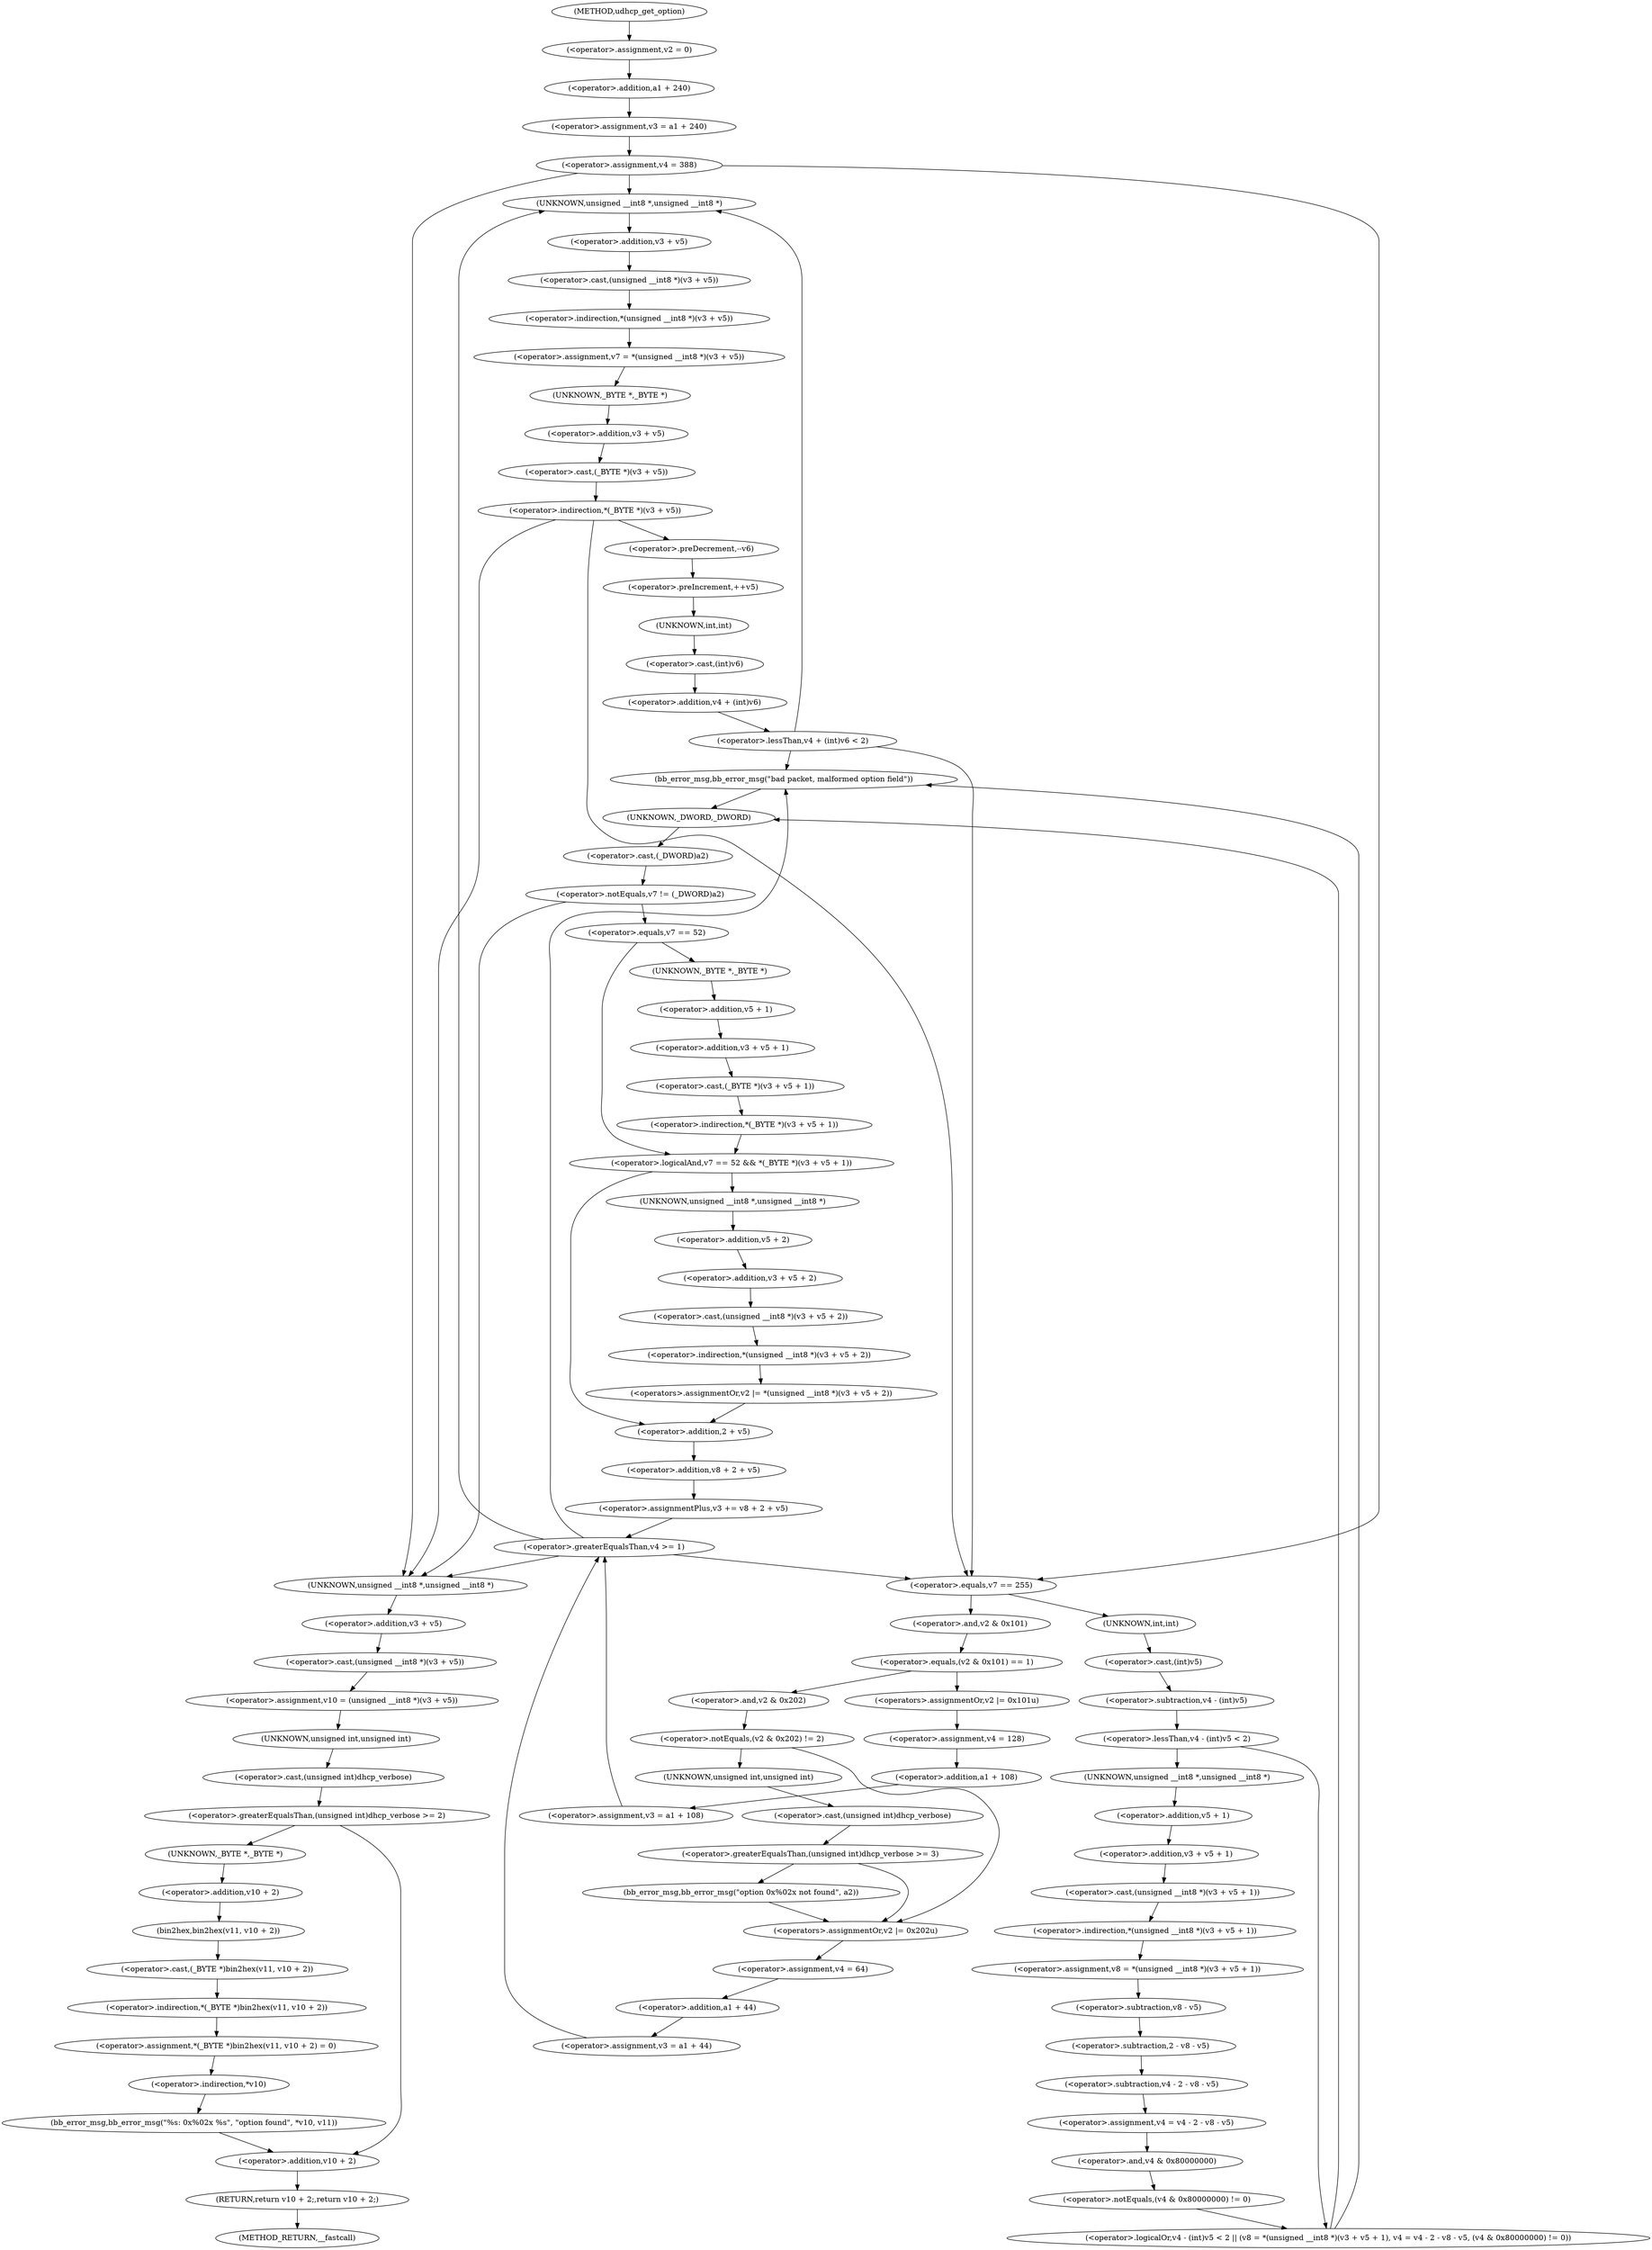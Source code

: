 digraph udhcp_get_option {  
"1000123" [label = "(<operator>.assignment,v2 = 0)" ]
"1000126" [label = "(<operator>.assignment,v3 = a1 + 240)" ]
"1000128" [label = "(<operator>.addition,a1 + 240)" ]
"1000131" [label = "(<operator>.assignment,v4 = 388)" ]
"1000142" [label = "(<operator>.assignment,v7 = *(unsigned __int8 *)(v3 + v5))" ]
"1000144" [label = "(<operator>.indirection,*(unsigned __int8 *)(v3 + v5))" ]
"1000145" [label = "(<operator>.cast,(unsigned __int8 *)(v3 + v5))" ]
"1000146" [label = "(UNKNOWN,unsigned __int8 *,unsigned __int8 *)" ]
"1000147" [label = "(<operator>.addition,v3 + v5)" ]
"1000151" [label = "(<operator>.indirection,*(_BYTE *)(v3 + v5))" ]
"1000152" [label = "(<operator>.cast,(_BYTE *)(v3 + v5))" ]
"1000153" [label = "(UNKNOWN,_BYTE *,_BYTE *)" ]
"1000154" [label = "(<operator>.addition,v3 + v5)" ]
"1000158" [label = "(<operator>.preDecrement,--v6)" ]
"1000160" [label = "(<operator>.preIncrement,++v5)" ]
"1000163" [label = "(<operator>.lessThan,v4 + (int)v6 < 2)" ]
"1000164" [label = "(<operator>.addition,v4 + (int)v6)" ]
"1000166" [label = "(<operator>.cast,(int)v6)" ]
"1000167" [label = "(UNKNOWN,int,int)" ]
"1000172" [label = "(<operator>.equals,v7 == 255)" ]
"1000177" [label = "(<operator>.equals,(v2 & 0x101) == 1)" ]
"1000178" [label = "(<operator>.and,v2 & 0x101)" ]
"1000183" [label = "(<operators>.assignmentOr,v2 |= 0x101u)" ]
"1000186" [label = "(<operator>.assignment,v4 = 128)" ]
"1000189" [label = "(<operator>.assignment,v3 = a1 + 108)" ]
"1000191" [label = "(<operator>.addition,a1 + 108)" ]
"1000197" [label = "(<operator>.notEquals,(v2 & 0x202) != 2)" ]
"1000198" [label = "(<operator>.and,v2 & 0x202)" ]
"1000204" [label = "(<operator>.greaterEqualsThan,(unsigned int)dhcp_verbose >= 3)" ]
"1000205" [label = "(<operator>.cast,(unsigned int)dhcp_verbose)" ]
"1000206" [label = "(UNKNOWN,unsigned int,unsigned int)" ]
"1000209" [label = "(bb_error_msg,bb_error_msg(\"option 0x%02x not found\", a2))" ]
"1000213" [label = "(<operators>.assignmentOr,v2 |= 0x202u)" ]
"1000216" [label = "(<operator>.assignment,v4 = 64)" ]
"1000219" [label = "(<operator>.assignment,v3 = a1 + 44)" ]
"1000221" [label = "(<operator>.addition,a1 + 44)" ]
"1000226" [label = "(<operator>.logicalOr,v4 - (int)v5 < 2 || (v8 = *(unsigned __int8 *)(v3 + v5 + 1), v4 = v4 - 2 - v8 - v5, (v4 & 0x80000000) != 0))" ]
"1000227" [label = "(<operator>.lessThan,v4 - (int)v5 < 2)" ]
"1000228" [label = "(<operator>.subtraction,v4 - (int)v5)" ]
"1000230" [label = "(<operator>.cast,(int)v5)" ]
"1000231" [label = "(UNKNOWN,int,int)" ]
"1000235" [label = "(<operator>.assignment,v8 = *(unsigned __int8 *)(v3 + v5 + 1))" ]
"1000237" [label = "(<operator>.indirection,*(unsigned __int8 *)(v3 + v5 + 1))" ]
"1000238" [label = "(<operator>.cast,(unsigned __int8 *)(v3 + v5 + 1))" ]
"1000239" [label = "(UNKNOWN,unsigned __int8 *,unsigned __int8 *)" ]
"1000240" [label = "(<operator>.addition,v3 + v5 + 1)" ]
"1000242" [label = "(<operator>.addition,v5 + 1)" ]
"1000246" [label = "(<operator>.assignment,v4 = v4 - 2 - v8 - v5)" ]
"1000248" [label = "(<operator>.subtraction,v4 - 2 - v8 - v5)" ]
"1000250" [label = "(<operator>.subtraction,2 - v8 - v5)" ]
"1000252" [label = "(<operator>.subtraction,v8 - v5)" ]
"1000255" [label = "(<operator>.notEquals,(v4 & 0x80000000) != 0)" ]
"1000256" [label = "(<operator>.and,v4 & 0x80000000)" ]
"1000262" [label = "(bb_error_msg,bb_error_msg(\"bad packet, malformed option field\"))" ]
"1000266" [label = "(<operator>.notEquals,v7 != (_DWORD)a2)" ]
"1000268" [label = "(<operator>.cast,(_DWORD)a2)" ]
"1000269" [label = "(UNKNOWN,_DWORD,_DWORD)" ]
"1000273" [label = "(<operator>.logicalAnd,v7 == 52 && *(_BYTE *)(v3 + v5 + 1))" ]
"1000274" [label = "(<operator>.equals,v7 == 52)" ]
"1000277" [label = "(<operator>.indirection,*(_BYTE *)(v3 + v5 + 1))" ]
"1000278" [label = "(<operator>.cast,(_BYTE *)(v3 + v5 + 1))" ]
"1000279" [label = "(UNKNOWN,_BYTE *,_BYTE *)" ]
"1000280" [label = "(<operator>.addition,v3 + v5 + 1)" ]
"1000282" [label = "(<operator>.addition,v5 + 1)" ]
"1000285" [label = "(<operators>.assignmentOr,v2 |= *(unsigned __int8 *)(v3 + v5 + 2))" ]
"1000287" [label = "(<operator>.indirection,*(unsigned __int8 *)(v3 + v5 + 2))" ]
"1000288" [label = "(<operator>.cast,(unsigned __int8 *)(v3 + v5 + 2))" ]
"1000289" [label = "(UNKNOWN,unsigned __int8 *,unsigned __int8 *)" ]
"1000290" [label = "(<operator>.addition,v3 + v5 + 2)" ]
"1000292" [label = "(<operator>.addition,v5 + 2)" ]
"1000295" [label = "(<operator>.assignmentPlus,v3 += v8 + 2 + v5)" ]
"1000297" [label = "(<operator>.addition,v8 + 2 + v5)" ]
"1000299" [label = "(<operator>.addition,2 + v5)" ]
"1000304" [label = "(<operator>.greaterEqualsThan,v4 >= 1)" ]
"1000310" [label = "(<operator>.assignment,v10 = (unsigned __int8 *)(v3 + v5))" ]
"1000312" [label = "(<operator>.cast,(unsigned __int8 *)(v3 + v5))" ]
"1000313" [label = "(UNKNOWN,unsigned __int8 *,unsigned __int8 *)" ]
"1000314" [label = "(<operator>.addition,v3 + v5)" ]
"1000318" [label = "(<operator>.greaterEqualsThan,(unsigned int)dhcp_verbose >= 2)" ]
"1000319" [label = "(<operator>.cast,(unsigned int)dhcp_verbose)" ]
"1000320" [label = "(UNKNOWN,unsigned int,unsigned int)" ]
"1000324" [label = "(<operator>.assignment,*(_BYTE *)bin2hex(v11, v10 + 2) = 0)" ]
"1000325" [label = "(<operator>.indirection,*(_BYTE *)bin2hex(v11, v10 + 2))" ]
"1000326" [label = "(<operator>.cast,(_BYTE *)bin2hex(v11, v10 + 2))" ]
"1000327" [label = "(UNKNOWN,_BYTE *,_BYTE *)" ]
"1000328" [label = "(bin2hex,bin2hex(v11, v10 + 2))" ]
"1000330" [label = "(<operator>.addition,v10 + 2)" ]
"1000334" [label = "(bb_error_msg,bb_error_msg(\"%s: 0x%02x %s\", \"option found\", *v10, v11))" ]
"1000337" [label = "(<operator>.indirection,*v10)" ]
"1000340" [label = "(RETURN,return v10 + 2;,return v10 + 2;)" ]
"1000341" [label = "(<operator>.addition,v10 + 2)" ]
"1000110" [label = "(METHOD,udhcp_get_option)" ]
"1000344" [label = "(METHOD_RETURN,__fastcall)" ]
  "1000123" -> "1000128" 
  "1000126" -> "1000131" 
  "1000128" -> "1000126" 
  "1000131" -> "1000146" 
  "1000131" -> "1000172" 
  "1000131" -> "1000313" 
  "1000142" -> "1000153" 
  "1000144" -> "1000142" 
  "1000145" -> "1000144" 
  "1000146" -> "1000147" 
  "1000147" -> "1000145" 
  "1000151" -> "1000172" 
  "1000151" -> "1000313" 
  "1000151" -> "1000158" 
  "1000152" -> "1000151" 
  "1000153" -> "1000154" 
  "1000154" -> "1000152" 
  "1000158" -> "1000160" 
  "1000160" -> "1000167" 
  "1000163" -> "1000146" 
  "1000163" -> "1000172" 
  "1000163" -> "1000262" 
  "1000164" -> "1000163" 
  "1000166" -> "1000164" 
  "1000167" -> "1000166" 
  "1000172" -> "1000178" 
  "1000172" -> "1000231" 
  "1000177" -> "1000183" 
  "1000177" -> "1000198" 
  "1000178" -> "1000177" 
  "1000183" -> "1000186" 
  "1000186" -> "1000191" 
  "1000189" -> "1000304" 
  "1000191" -> "1000189" 
  "1000197" -> "1000206" 
  "1000197" -> "1000213" 
  "1000198" -> "1000197" 
  "1000204" -> "1000209" 
  "1000204" -> "1000213" 
  "1000205" -> "1000204" 
  "1000206" -> "1000205" 
  "1000209" -> "1000213" 
  "1000213" -> "1000216" 
  "1000216" -> "1000221" 
  "1000219" -> "1000304" 
  "1000221" -> "1000219" 
  "1000226" -> "1000262" 
  "1000226" -> "1000269" 
  "1000227" -> "1000226" 
  "1000227" -> "1000239" 
  "1000228" -> "1000227" 
  "1000230" -> "1000228" 
  "1000231" -> "1000230" 
  "1000235" -> "1000252" 
  "1000237" -> "1000235" 
  "1000238" -> "1000237" 
  "1000239" -> "1000242" 
  "1000240" -> "1000238" 
  "1000242" -> "1000240" 
  "1000246" -> "1000256" 
  "1000248" -> "1000246" 
  "1000250" -> "1000248" 
  "1000252" -> "1000250" 
  "1000255" -> "1000226" 
  "1000256" -> "1000255" 
  "1000262" -> "1000269" 
  "1000266" -> "1000274" 
  "1000266" -> "1000313" 
  "1000268" -> "1000266" 
  "1000269" -> "1000268" 
  "1000273" -> "1000289" 
  "1000273" -> "1000299" 
  "1000274" -> "1000279" 
  "1000274" -> "1000273" 
  "1000277" -> "1000273" 
  "1000278" -> "1000277" 
  "1000279" -> "1000282" 
  "1000280" -> "1000278" 
  "1000282" -> "1000280" 
  "1000285" -> "1000299" 
  "1000287" -> "1000285" 
  "1000288" -> "1000287" 
  "1000289" -> "1000292" 
  "1000290" -> "1000288" 
  "1000292" -> "1000290" 
  "1000295" -> "1000304" 
  "1000297" -> "1000295" 
  "1000299" -> "1000297" 
  "1000304" -> "1000146" 
  "1000304" -> "1000172" 
  "1000304" -> "1000313" 
  "1000304" -> "1000262" 
  "1000310" -> "1000320" 
  "1000312" -> "1000310" 
  "1000313" -> "1000314" 
  "1000314" -> "1000312" 
  "1000318" -> "1000327" 
  "1000318" -> "1000341" 
  "1000319" -> "1000318" 
  "1000320" -> "1000319" 
  "1000324" -> "1000337" 
  "1000325" -> "1000324" 
  "1000326" -> "1000325" 
  "1000327" -> "1000330" 
  "1000328" -> "1000326" 
  "1000330" -> "1000328" 
  "1000334" -> "1000341" 
  "1000337" -> "1000334" 
  "1000340" -> "1000344" 
  "1000341" -> "1000340" 
  "1000110" -> "1000123" 
}
